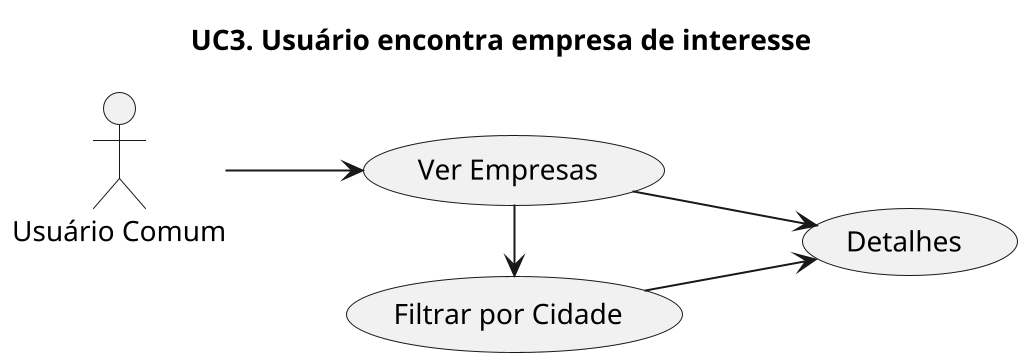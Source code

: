 @startuml
left to right direction
title "UC3. Usuário encontra empresa de interesse"
scale 2

User as "Usuário Comum"

(Ver Empresas) as VerEmpresas
(Detalhes) as Detalhes
(Filtrar por Cidade) as Filtrar

User --> VerEmpresas
VerEmpresas -r--> Filtrar
Filtrar --> Detalhes
VerEmpresas --> Detalhes

@enduml